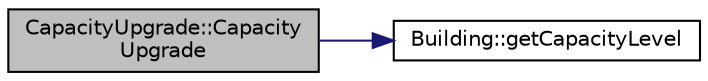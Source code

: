 digraph "CapacityUpgrade::CapacityUpgrade"
{
 // LATEX_PDF_SIZE
  edge [fontname="Helvetica",fontsize="10",labelfontname="Helvetica",labelfontsize="10"];
  node [fontname="Helvetica",fontsize="10",shape=record];
  rankdir="LR";
  Node1 [label="CapacityUpgrade::Capacity\lUpgrade",height=0.2,width=0.4,color="black", fillcolor="grey75", style="filled", fontcolor="black",tooltip="Constructs a CapacityUpgrade object."];
  Node1 -> Node2 [color="midnightblue",fontsize="10",style="solid",fontname="Helvetica"];
  Node2 [label="Building::getCapacityLevel",height=0.2,width=0.4,color="black", fillcolor="white", style="filled",URL="$classBuilding.html#a0360b7ebe062e3ba1ec4113962c8abab",tooltip=" "];
}
